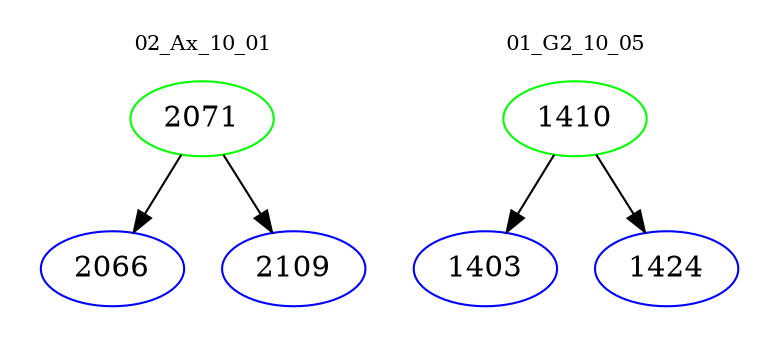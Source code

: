 digraph{
subgraph cluster_0 {
color = white
label = "02_Ax_10_01";
fontsize=10;
T0_2071 [label="2071", color="green"]
T0_2071 -> T0_2066 [color="black"]
T0_2066 [label="2066", color="blue"]
T0_2071 -> T0_2109 [color="black"]
T0_2109 [label="2109", color="blue"]
}
subgraph cluster_1 {
color = white
label = "01_G2_10_05";
fontsize=10;
T1_1410 [label="1410", color="green"]
T1_1410 -> T1_1403 [color="black"]
T1_1403 [label="1403", color="blue"]
T1_1410 -> T1_1424 [color="black"]
T1_1424 [label="1424", color="blue"]
}
}
